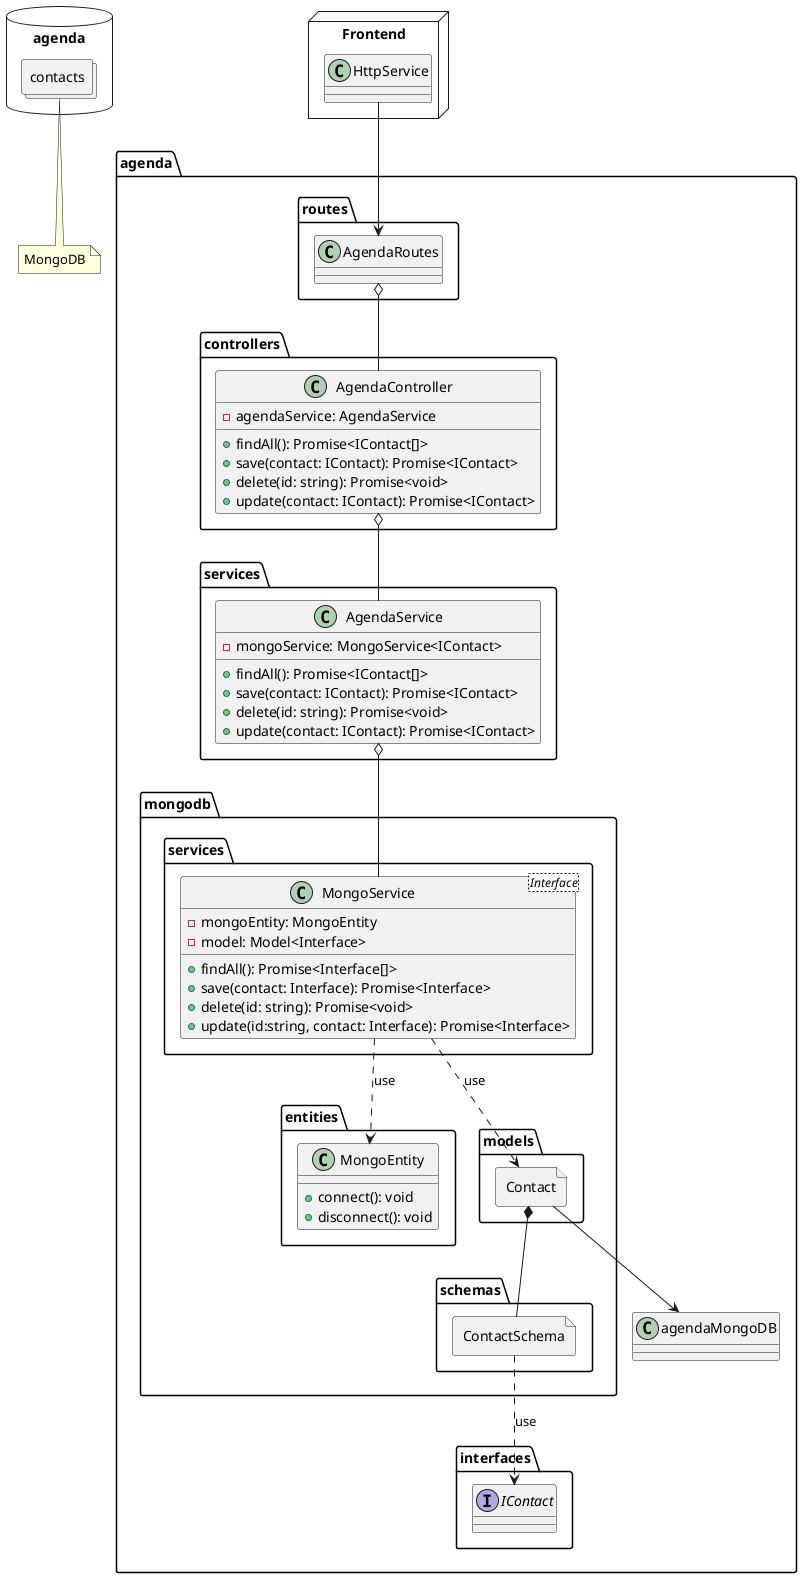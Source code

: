 @startuml Server
allowmixing

package agenda {
    package controllers {
        class AgendaController {
            - agendaService: AgendaService
            + findAll(): Promise<IContact[]>
            + save(contact: IContact): Promise<IContact>
            + delete(id: string): Promise<void>
            + update(contact: IContact): Promise<IContact>
        }
    }

    package interfaces {
        interface IContact
    }

    package routes {
        class AgendaRoutes
    }

    package services {
        class AgendaService {
            - mongoService: MongoService<IContact>
            + findAll(): Promise<IContact[]>
            + save(contact: IContact): Promise<IContact>
            + delete(id: string): Promise<void>
            + update(contact: IContact): Promise<IContact>
        }
    }

    package mongodb {
        package entities {
            class MongoEntity {
                + connect(): void
                + disconnect(): void
            }
        }

        package models {
            file Contact
        }

        package schemas {
            file ContactSchema
        }

        package services as MongoServices {
            class MongoService<Interface> {
                - mongoEntity: MongoEntity
                - model: Model<Interface>
                + findAll(): Promise<Interface[]>
                + save(contact: Interface): Promise<Interface>
                + delete(id: string): Promise<void>
                + update(id:string, contact: Interface): Promise<Interface>
            }
        }
    }

    AgendaController o-- AgendaService
    AgendaRoutes o-- AgendaController
    AgendaService o-- MongoService
    MongoService -[dashed]-> MongoEntity: "use"
    MongoService -[dashed]-> Contact: "use"
    Contact *-- ContactSchema
    ContactSchema -[dashed]-> IContact: "use"
    Contact --> agendaMongoDB
}

database agenda as agendaMongoDB {
    collections contacts
}

note bottom: MongoDB

node Frontend {
    class HttpService{}

    HttpService --> AgendaRoutes
}
@enduml